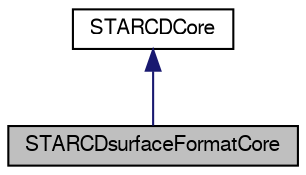 digraph "STARCDsurfaceFormatCore"
{
  bgcolor="transparent";
  edge [fontname="FreeSans",fontsize="10",labelfontname="FreeSans",labelfontsize="10"];
  node [fontname="FreeSans",fontsize="10",shape=record];
  Node3 [label="STARCDsurfaceFormatCore",height=0.2,width=0.4,color="black", fillcolor="grey75", style="filled", fontcolor="black"];
  Node4 -> Node3 [dir="back",color="midnightblue",fontsize="10",style="solid",fontname="FreeSans"];
  Node4 [label="STARCDCore",height=0.2,width=0.4,color="black",URL="$a21886.html",tooltip="Core routines used when reading/writing pro-STAR vrt/cel/bnd files. "];
}

